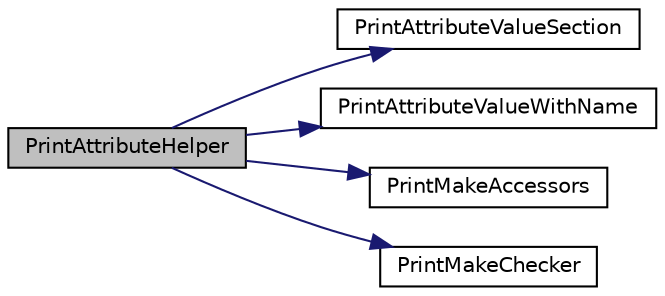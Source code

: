 digraph "PrintAttributeHelper"
{
 // LATEX_PDF_SIZE
  edge [fontname="Helvetica",fontsize="10",labelfontname="Helvetica",labelfontsize="10"];
  node [fontname="Helvetica",fontsize="10",shape=record];
  rankdir="LR";
  Node1 [label="PrintAttributeHelper",height=0.2,width=0.4,color="black", fillcolor="grey75", style="filled", fontcolor="black",tooltip="Print documentation corresponding to use of the ATTRIBUTE_HELPER_HEADER macro or ATTRIBUTE_VALUE_DEFI..."];
  Node1 -> Node2 [color="midnightblue",fontsize="10",style="solid",fontname="Helvetica"];
  Node2 [label="PrintAttributeValueSection",height=0.2,width=0.4,color="black", fillcolor="white", style="filled",URL="$print-introspected-doxygen_8cc.html#af597e8ded34edb0849e5034dd4485fd4",tooltip="Print the section definition for an AttributeValue."];
  Node1 -> Node3 [color="midnightblue",fontsize="10",style="solid",fontname="Helvetica"];
  Node3 [label="PrintAttributeValueWithName",height=0.2,width=0.4,color="black", fillcolor="white", style="filled",URL="$print-introspected-doxygen_8cc.html#a7af4b9a6c9d9ff16d85810ea4dd64c3e",tooltip="Print the AttributeValue documentation for a class."];
  Node1 -> Node4 [color="midnightblue",fontsize="10",style="solid",fontname="Helvetica"];
  Node4 [label="PrintMakeAccessors",height=0.2,width=0.4,color="black", fillcolor="white", style="filled",URL="$print-introspected-doxygen_8cc.html#a138455714aba97c7859e9fc3d767ade0",tooltip="Print the AttributeValue MakeAccessor documentation for a class."];
  Node1 -> Node5 [color="midnightblue",fontsize="10",style="solid",fontname="Helvetica"];
  Node5 [label="PrintMakeChecker",height=0.2,width=0.4,color="black", fillcolor="white", style="filled",URL="$print-introspected-doxygen_8cc.html#ae7f4e2d6872f9f5c9cf8a2960a63a8d4",tooltip="Print the AttributeValue MakeChecker documentation for a class."];
}
